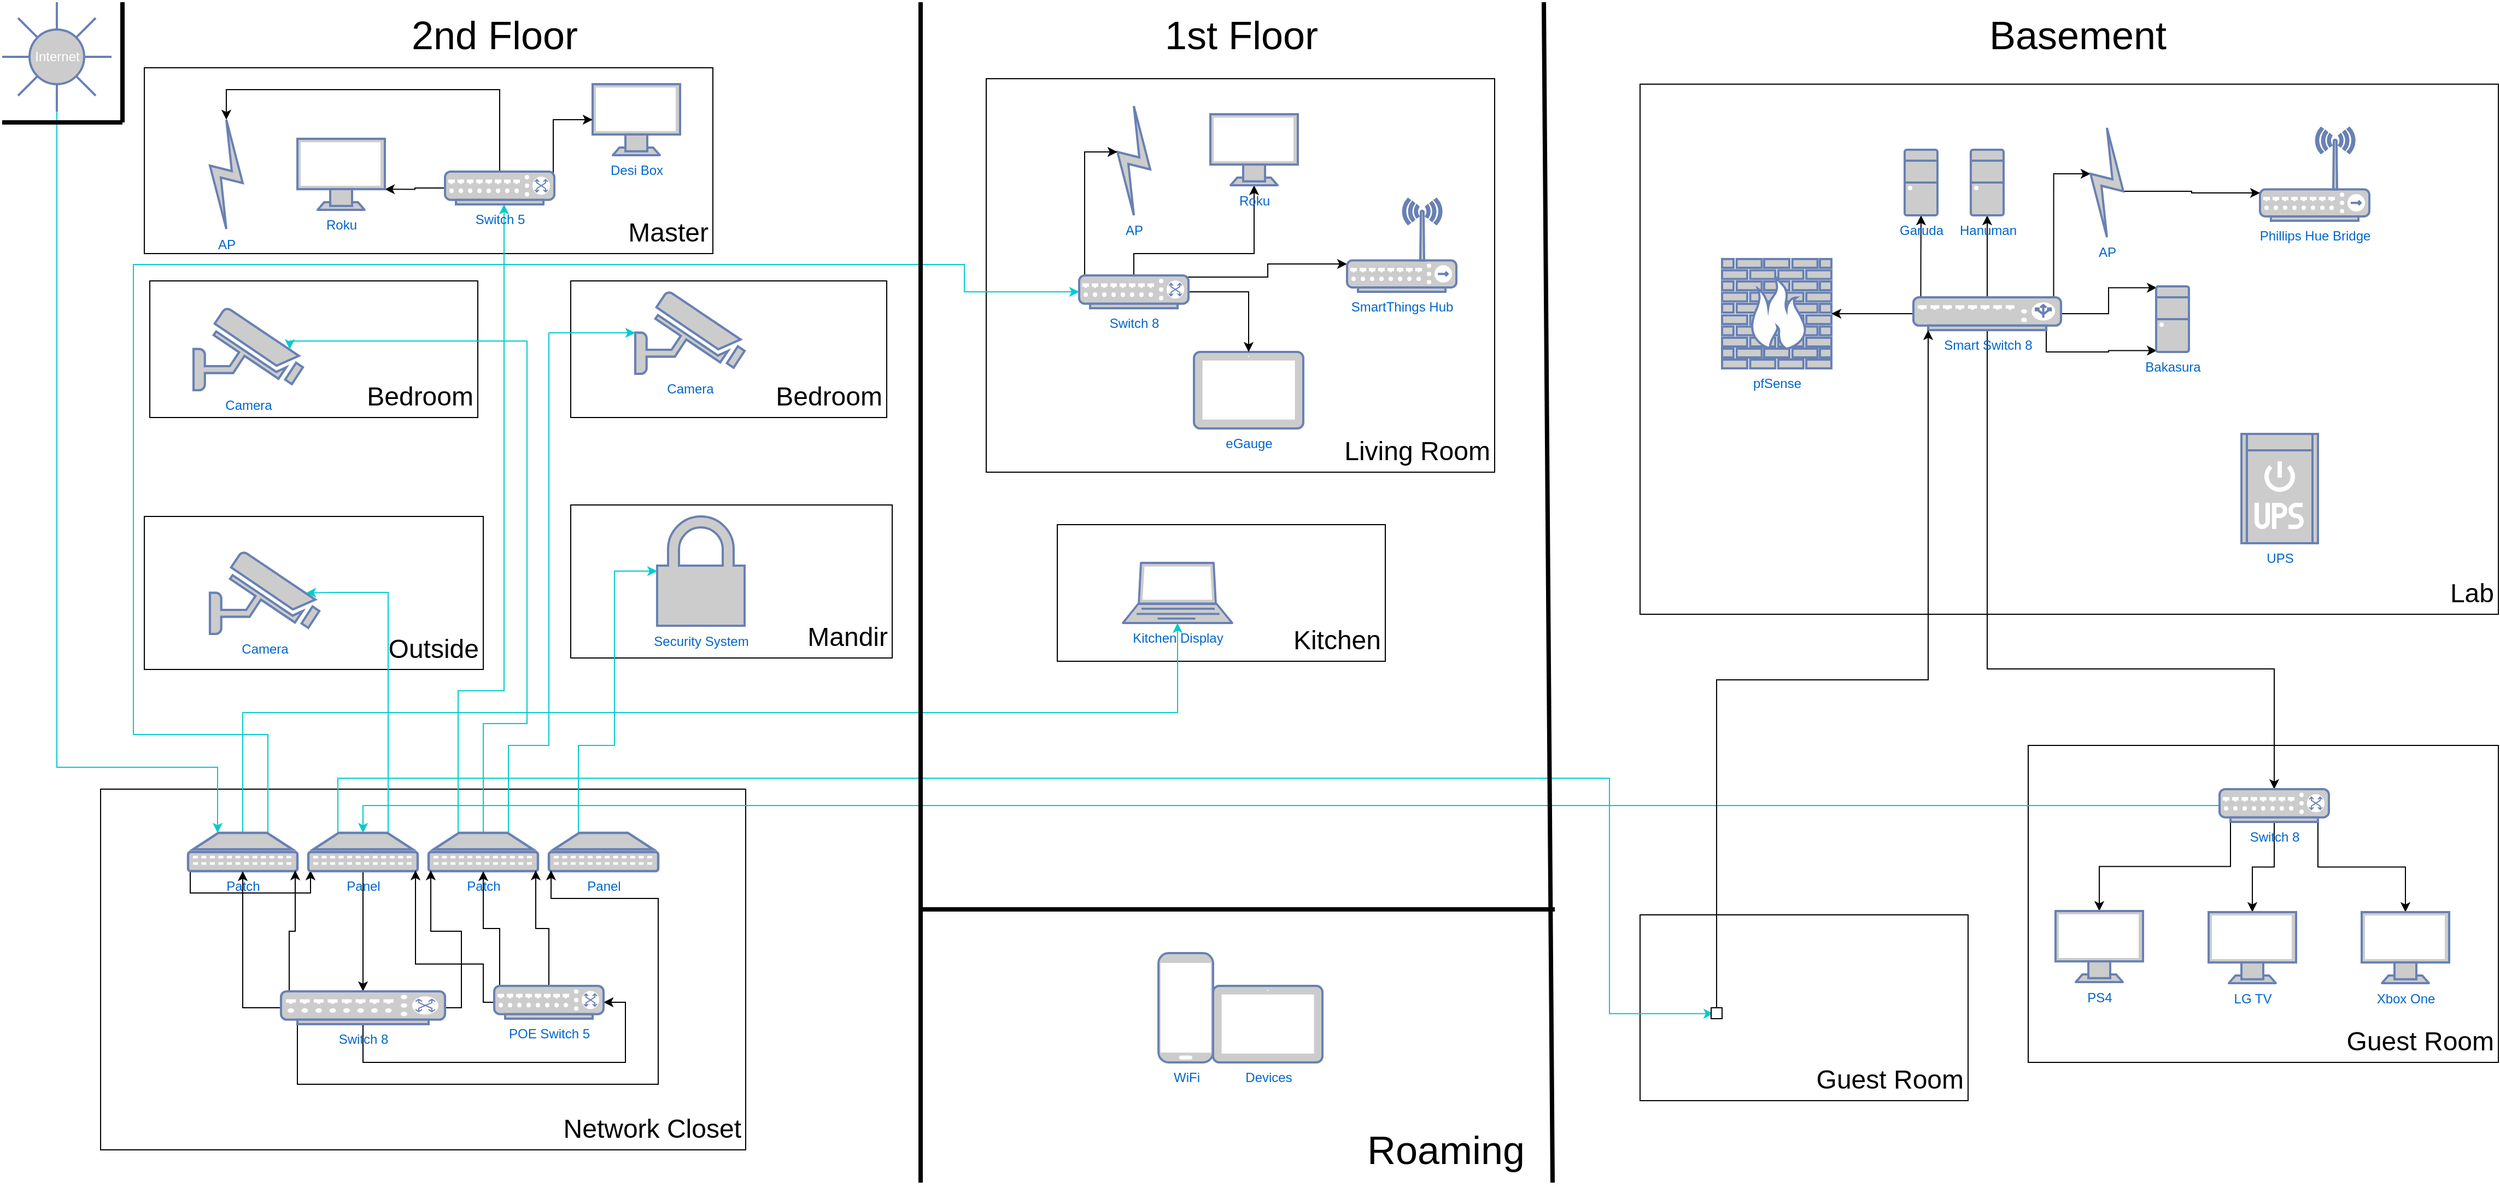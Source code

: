 <mxfile version="20.1.1" type="github">
  <diagram id="iYit6yQuZBh6cs0Pciwx" name="Page-1">
    <mxGraphModel dx="2844" dy="1508" grid="1" gridSize="10" guides="1" tooltips="1" connect="1" arrows="1" fold="1" page="1" pageScale="1" pageWidth="850" pageHeight="1100" background="#ffffff" math="0" shadow="0">
      <root>
        <mxCell id="0" />
        <mxCell id="1" parent="0" />
        <mxCell id="tFoZjdkVx6EBwdPbSg_g-109" value="Guest Room" style="rounded=0;whiteSpace=wrap;html=1;align=right;verticalAlign=bottom;fontSize=24;spacingRight=2;spacingBottom=2;" parent="1" vertex="1">
          <mxGeometry x="1863" y="690" width="430" height="290" as="geometry" />
        </mxCell>
        <mxCell id="tFoZjdkVx6EBwdPbSg_g-107" value="Guest Room" style="rounded=0;whiteSpace=wrap;html=1;align=right;verticalAlign=bottom;fontSize=24;spacingRight=2;spacingBottom=2;" parent="1" vertex="1">
          <mxGeometry x="1508" y="845" width="300" height="170" as="geometry" />
        </mxCell>
        <mxCell id="tFoZjdkVx6EBwdPbSg_g-105" value="Lab" style="rounded=0;whiteSpace=wrap;html=1;align=right;verticalAlign=bottom;labelPosition=center;verticalLabelPosition=middle;fontSize=24;spacingRight=2;spacingBottom=2;" parent="1" vertex="1">
          <mxGeometry x="1508" y="85" width="785" height="485" as="geometry" />
        </mxCell>
        <mxCell id="tFoZjdkVx6EBwdPbSg_g-93" value="Kitchen" style="rounded=0;whiteSpace=wrap;html=1;align=right;verticalAlign=bottom;fontSize=24;spacingRight=2;spacingBottom=2;" parent="1" vertex="1">
          <mxGeometry x="975" y="488" width="300" height="125" as="geometry" />
        </mxCell>
        <mxCell id="tFoZjdkVx6EBwdPbSg_g-92" value="Living Room" style="rounded=0;whiteSpace=wrap;html=1;align=right;verticalAlign=bottom;labelPosition=center;verticalLabelPosition=middle;fontSize=24;spacingRight=2;spacingBottom=2;" parent="1" vertex="1">
          <mxGeometry x="910" y="80" width="465" height="360" as="geometry" />
        </mxCell>
        <mxCell id="tFoZjdkVx6EBwdPbSg_g-90" value="Network Closet" style="rounded=0;whiteSpace=wrap;html=1;fontSize=24;align=right;verticalAlign=bottom;spacingRight=2;spacingBottom=2;" parent="1" vertex="1">
          <mxGeometry x="100" y="730" width="590" height="330" as="geometry" />
        </mxCell>
        <mxCell id="tFoZjdkVx6EBwdPbSg_g-89" value="Outside" style="rounded=0;whiteSpace=wrap;html=1;fontSize=24;align=right;verticalAlign=bottom;spacingRight=2;spacingBottom=2;" parent="1" vertex="1">
          <mxGeometry x="140" y="480.5" width="310" height="140" as="geometry" />
        </mxCell>
        <mxCell id="tFoZjdkVx6EBwdPbSg_g-80" value="Mandir" style="rounded=0;whiteSpace=wrap;html=1;fontSize=24;align=right;verticalAlign=bottom;spacingRight=2;spacingBottom=2;" parent="1" vertex="1">
          <mxGeometry x="530" y="470" width="294" height="140" as="geometry" />
        </mxCell>
        <mxCell id="tFoZjdkVx6EBwdPbSg_g-88" value="Bedroom" style="rounded=0;whiteSpace=wrap;html=1;align=right;verticalAlign=bottom;fontSize=24;spacingRight=2;spacingBottom=2;" parent="1" vertex="1">
          <mxGeometry x="530" y="265" width="289" height="125" as="geometry" />
        </mxCell>
        <mxCell id="tFoZjdkVx6EBwdPbSg_g-83" value="Bedroom" style="rounded=0;whiteSpace=wrap;html=1;align=right;verticalAlign=bottom;fontSize=24;spacingRight=2;spacingBottom=2;" parent="1" vertex="1">
          <mxGeometry x="145" y="265" width="300" height="125" as="geometry" />
        </mxCell>
        <mxCell id="tFoZjdkVx6EBwdPbSg_g-81" value="Master" style="rounded=0;whiteSpace=wrap;html=1;align=right;verticalAlign=bottom;labelPosition=center;verticalLabelPosition=middle;fontSize=24;spacingBottom=2;spacingRight=2;" parent="1" vertex="1">
          <mxGeometry x="140" y="70" width="520" height="170" as="geometry" />
        </mxCell>
        <mxCell id="kMpKY0jFBlT35RkL3wRk-18" style="edgeStyle=orthogonalEdgeStyle;rounded=0;orthogonalLoop=1;jettySize=auto;html=1;exitX=0.5;exitY=1;exitDx=0;exitDy=0;entryX=0.27;entryY=0;entryDx=0;entryDy=0;entryPerimeter=0;strokeColor=#00CCCC;" edge="1" parent="1" source="tFoZjdkVx6EBwdPbSg_g-2" target="tFoZjdkVx6EBwdPbSg_g-25">
          <mxGeometry relative="1" as="geometry">
            <Array as="points">
              <mxPoint x="60" y="710" />
              <mxPoint x="207" y="710" />
            </Array>
          </mxGeometry>
        </mxCell>
        <mxCell id="tFoZjdkVx6EBwdPbSg_g-2" value="Internet" style="html=1;fillColor=#CCCCCC;strokeColor=#6881B3;shape=ellipse;perimeter=ellipsePerimeter;gradientColor=none;gradientDirection=north;fontColor=#ffffff;strokeWidth=2;" parent="1" vertex="1">
          <mxGeometry x="35" y="35" width="50" height="50" as="geometry" />
        </mxCell>
        <mxCell id="tFoZjdkVx6EBwdPbSg_g-3" value="" style="strokeColor=#6881B3;edgeStyle=none;rounded=0;endArrow=none;dashed=0;html=1;strokeWidth=2;" parent="1" target="tFoZjdkVx6EBwdPbSg_g-2" edge="1">
          <mxGeometry relative="1" as="geometry">
            <mxPoint x="60" y="10" as="sourcePoint" />
          </mxGeometry>
        </mxCell>
        <mxCell id="tFoZjdkVx6EBwdPbSg_g-4" value="" style="strokeColor=#6881B3;edgeStyle=none;rounded=0;endArrow=none;dashed=0;html=1;strokeWidth=2;" parent="1" target="tFoZjdkVx6EBwdPbSg_g-2" edge="1">
          <mxGeometry relative="1" as="geometry">
            <mxPoint x="95.5" y="24.5" as="sourcePoint" />
          </mxGeometry>
        </mxCell>
        <mxCell id="tFoZjdkVx6EBwdPbSg_g-5" value="" style="strokeColor=#6881B3;edgeStyle=none;rounded=0;endArrow=none;dashed=0;html=1;strokeWidth=2;" parent="1" target="tFoZjdkVx6EBwdPbSg_g-2" edge="1">
          <mxGeometry relative="1" as="geometry">
            <mxPoint x="110" y="60" as="sourcePoint" />
          </mxGeometry>
        </mxCell>
        <mxCell id="tFoZjdkVx6EBwdPbSg_g-6" value="" style="strokeColor=#6881B3;edgeStyle=none;rounded=0;endArrow=none;dashed=0;html=1;strokeWidth=2;" parent="1" target="tFoZjdkVx6EBwdPbSg_g-2" edge="1">
          <mxGeometry relative="1" as="geometry">
            <mxPoint x="95.5" y="95.5" as="sourcePoint" />
          </mxGeometry>
        </mxCell>
        <mxCell id="tFoZjdkVx6EBwdPbSg_g-7" value="" style="strokeColor=#6881B3;edgeStyle=none;rounded=0;endArrow=none;dashed=0;html=1;strokeWidth=2;" parent="1" target="tFoZjdkVx6EBwdPbSg_g-2" edge="1">
          <mxGeometry relative="1" as="geometry">
            <mxPoint x="60" y="110" as="sourcePoint" />
          </mxGeometry>
        </mxCell>
        <mxCell id="tFoZjdkVx6EBwdPbSg_g-8" value="" style="strokeColor=#6881B3;edgeStyle=none;rounded=0;endArrow=none;dashed=0;html=1;strokeWidth=2;" parent="1" target="tFoZjdkVx6EBwdPbSg_g-2" edge="1">
          <mxGeometry relative="1" as="geometry">
            <mxPoint x="24.5" y="95.5" as="sourcePoint" />
          </mxGeometry>
        </mxCell>
        <mxCell id="tFoZjdkVx6EBwdPbSg_g-9" value="" style="strokeColor=#6881B3;edgeStyle=none;rounded=0;endArrow=none;dashed=0;html=1;strokeWidth=2;" parent="1" target="tFoZjdkVx6EBwdPbSg_g-2" edge="1">
          <mxGeometry relative="1" as="geometry">
            <mxPoint x="10" y="60" as="sourcePoint" />
          </mxGeometry>
        </mxCell>
        <mxCell id="tFoZjdkVx6EBwdPbSg_g-10" value="" style="strokeColor=#6881B3;edgeStyle=none;rounded=0;endArrow=none;dashed=0;html=1;strokeWidth=2;" parent="1" target="tFoZjdkVx6EBwdPbSg_g-2" edge="1">
          <mxGeometry relative="1" as="geometry">
            <mxPoint x="24.5" y="24.5" as="sourcePoint" />
          </mxGeometry>
        </mxCell>
        <mxCell id="tFoZjdkVx6EBwdPbSg_g-12" value="AP" style="fontColor=#0066CC;verticalAlign=top;verticalLabelPosition=bottom;labelPosition=center;align=center;html=1;outlineConnect=0;fillColor=#CCCCCC;strokeColor=#6881B3;gradientColor=none;gradientDirection=north;strokeWidth=2;shape=mxgraph.networks.comm_link;" parent="1" vertex="1">
          <mxGeometry x="200" y="117.5" width="30" height="100" as="geometry" />
        </mxCell>
        <mxCell id="tFoZjdkVx6EBwdPbSg_g-16" value="Desi Box" style="fontColor=#0066CC;verticalAlign=top;verticalLabelPosition=bottom;labelPosition=center;align=center;html=1;outlineConnect=0;fillColor=#CCCCCC;strokeColor=#6881B3;gradientColor=none;gradientDirection=north;strokeWidth=2;shape=mxgraph.networks.monitor;" parent="1" vertex="1">
          <mxGeometry x="550" y="85" width="80" height="65" as="geometry" />
        </mxCell>
        <mxCell id="tFoZjdkVx6EBwdPbSg_g-17" value="eGauge&lt;br&gt;" style="fontColor=#0066CC;verticalAlign=top;verticalLabelPosition=bottom;labelPosition=center;align=center;html=1;outlineConnect=0;fillColor=#CCCCCC;strokeColor=#6881B3;gradientColor=none;gradientDirection=north;strokeWidth=2;shape=mxgraph.networks.tablet;" parent="1" vertex="1">
          <mxGeometry x="1100" y="330" width="100" height="70" as="geometry" />
        </mxCell>
        <mxCell id="tFoZjdkVx6EBwdPbSg_g-18" value="Camera" style="fontColor=#0066CC;verticalAlign=top;verticalLabelPosition=bottom;labelPosition=center;align=center;html=1;outlineConnect=0;fillColor=#CCCCCC;strokeColor=#6881B3;gradientColor=none;gradientDirection=north;strokeWidth=2;shape=mxgraph.networks.security_camera;" parent="1" vertex="1">
          <mxGeometry x="589" y="275" width="100" height="75" as="geometry" />
        </mxCell>
        <mxCell id="tFoZjdkVx6EBwdPbSg_g-19" value="Camera" style="fontColor=#0066CC;verticalAlign=top;verticalLabelPosition=bottom;labelPosition=center;align=center;html=1;outlineConnect=0;fillColor=#CCCCCC;strokeColor=#6881B3;gradientColor=none;gradientDirection=north;strokeWidth=2;shape=mxgraph.networks.security_camera;" parent="1" vertex="1">
          <mxGeometry x="185" y="290" width="100" height="75" as="geometry" />
        </mxCell>
        <mxCell id="tFoZjdkVx6EBwdPbSg_g-20" value="Security System" style="fontColor=#0066CC;verticalAlign=top;verticalLabelPosition=bottom;labelPosition=center;align=center;html=1;outlineConnect=0;fillColor=#CCCCCC;strokeColor=#6881B3;gradientColor=none;gradientDirection=north;strokeWidth=2;shape=mxgraph.networks.secured;" parent="1" vertex="1">
          <mxGeometry x="609" y="480.5" width="80" height="100" as="geometry" />
        </mxCell>
        <mxCell id="tFoZjdkVx6EBwdPbSg_g-21" value="Camera" style="fontColor=#0066CC;verticalAlign=top;verticalLabelPosition=bottom;labelPosition=center;align=center;html=1;outlineConnect=0;fillColor=#CCCCCC;strokeColor=#6881B3;gradientColor=none;gradientDirection=north;strokeWidth=2;shape=mxgraph.networks.security_camera;" parent="1" vertex="1">
          <mxGeometry x="200" y="513" width="100" height="75" as="geometry" />
        </mxCell>
        <mxCell id="kMpKY0jFBlT35RkL3wRk-9" style="edgeStyle=orthogonalEdgeStyle;rounded=0;orthogonalLoop=1;jettySize=auto;html=1;exitX=0.02;exitY=0.98;exitDx=0;exitDy=0;exitPerimeter=0;entryX=0.02;entryY=0.98;entryDx=0;entryDy=0;entryPerimeter=0;" edge="1" parent="1" source="tFoZjdkVx6EBwdPbSg_g-25" target="tFoZjdkVx6EBwdPbSg_g-29">
          <mxGeometry relative="1" as="geometry">
            <Array as="points">
              <mxPoint x="182" y="825" />
              <mxPoint x="292" y="825" />
            </Array>
          </mxGeometry>
        </mxCell>
        <mxCell id="kMpKY0jFBlT35RkL3wRk-19" style="edgeStyle=orthogonalEdgeStyle;rounded=0;orthogonalLoop=1;jettySize=auto;html=1;exitX=0.5;exitY=0;exitDx=0;exitDy=0;exitPerimeter=0;entryX=0.5;entryY=1;entryDx=0;entryDy=0;entryPerimeter=0;strokeColor=#00CCCC;" edge="1" parent="1" source="tFoZjdkVx6EBwdPbSg_g-25" target="tFoZjdkVx6EBwdPbSg_g-44">
          <mxGeometry relative="1" as="geometry">
            <Array as="points">
              <mxPoint x="230" y="660" />
              <mxPoint x="1085" y="660" />
            </Array>
          </mxGeometry>
        </mxCell>
        <mxCell id="kMpKY0jFBlT35RkL3wRk-40" style="edgeStyle=orthogonalEdgeStyle;rounded=0;orthogonalLoop=1;jettySize=auto;html=1;exitX=0.73;exitY=0;exitDx=0;exitDy=0;exitPerimeter=0;entryX=0;entryY=0.5;entryDx=0;entryDy=0;entryPerimeter=0;strokeColor=#00CCCC;" edge="1" parent="1" source="tFoZjdkVx6EBwdPbSg_g-25" target="tFoZjdkVx6EBwdPbSg_g-52">
          <mxGeometry relative="1" as="geometry">
            <Array as="points">
              <mxPoint x="253" y="680" />
              <mxPoint x="130" y="680" />
              <mxPoint x="130" y="250" />
              <mxPoint x="890" y="250" />
              <mxPoint x="890" y="275" />
            </Array>
          </mxGeometry>
        </mxCell>
        <mxCell id="tFoZjdkVx6EBwdPbSg_g-25" value="Patch" style="fontColor=#0066CC;verticalAlign=top;verticalLabelPosition=bottom;labelPosition=center;align=center;html=1;outlineConnect=0;fillColor=#CCCCCC;strokeColor=#6881B3;gradientColor=none;gradientDirection=north;strokeWidth=2;shape=mxgraph.networks.patch_panel;" parent="1" vertex="1">
          <mxGeometry x="180" y="770" width="100" height="35" as="geometry" />
        </mxCell>
        <mxCell id="kMpKY0jFBlT35RkL3wRk-11" style="edgeStyle=orthogonalEdgeStyle;rounded=0;orthogonalLoop=1;jettySize=auto;html=1;exitX=0.5;exitY=1;exitDx=0;exitDy=0;exitPerimeter=0;" edge="1" parent="1" source="tFoZjdkVx6EBwdPbSg_g-29" target="tFoZjdkVx6EBwdPbSg_g-43">
          <mxGeometry relative="1" as="geometry" />
        </mxCell>
        <mxCell id="kMpKY0jFBlT35RkL3wRk-44" style="edgeStyle=orthogonalEdgeStyle;rounded=0;orthogonalLoop=1;jettySize=auto;html=1;exitX=0.27;exitY=0;exitDx=0;exitDy=0;exitPerimeter=0;entryX=0.208;entryY=0.538;entryDx=0;entryDy=0;entryPerimeter=0;strokeColor=#00CCCC;" edge="1" parent="1" source="tFoZjdkVx6EBwdPbSg_g-29" target="tFoZjdkVx6EBwdPbSg_g-79">
          <mxGeometry relative="1" as="geometry">
            <Array as="points">
              <mxPoint x="317" y="720" />
              <mxPoint x="1480" y="720" />
              <mxPoint x="1480" y="935" />
            </Array>
          </mxGeometry>
        </mxCell>
        <mxCell id="kMpKY0jFBlT35RkL3wRk-46" style="edgeStyle=orthogonalEdgeStyle;rounded=0;orthogonalLoop=1;jettySize=auto;html=1;exitX=0.73;exitY=0;exitDx=0;exitDy=0;exitPerimeter=0;entryX=0.88;entryY=0.5;entryDx=0;entryDy=0;entryPerimeter=0;strokeColor=#00CCCC;" edge="1" parent="1" source="tFoZjdkVx6EBwdPbSg_g-29" target="tFoZjdkVx6EBwdPbSg_g-21">
          <mxGeometry relative="1" as="geometry">
            <Array as="points">
              <mxPoint x="363" y="550" />
              <mxPoint x="312" y="550" />
            </Array>
          </mxGeometry>
        </mxCell>
        <mxCell id="tFoZjdkVx6EBwdPbSg_g-29" value="Panel" style="fontColor=#0066CC;verticalAlign=top;verticalLabelPosition=bottom;labelPosition=center;align=center;html=1;outlineConnect=0;fillColor=#CCCCCC;strokeColor=#6881B3;gradientColor=none;gradientDirection=north;strokeWidth=2;shape=mxgraph.networks.patch_panel;" parent="1" vertex="1">
          <mxGeometry x="290" y="770" width="100" height="35" as="geometry" />
        </mxCell>
        <mxCell id="kMpKY0jFBlT35RkL3wRk-49" style="edgeStyle=orthogonalEdgeStyle;rounded=0;orthogonalLoop=1;jettySize=auto;html=1;exitX=0.27;exitY=0;exitDx=0;exitDy=0;exitPerimeter=0;strokeColor=#00CCCC;" edge="1" parent="1" source="tFoZjdkVx6EBwdPbSg_g-33" target="kMpKY0jFBlT35RkL3wRk-41">
          <mxGeometry relative="1" as="geometry">
            <Array as="points">
              <mxPoint x="427" y="640" />
              <mxPoint x="469" y="640" />
            </Array>
          </mxGeometry>
        </mxCell>
        <mxCell id="kMpKY0jFBlT35RkL3wRk-50" style="edgeStyle=orthogonalEdgeStyle;rounded=0;orthogonalLoop=1;jettySize=auto;html=1;exitX=0.5;exitY=0;exitDx=0;exitDy=0;exitPerimeter=0;entryX=0.88;entryY=0.5;entryDx=0;entryDy=0;entryPerimeter=0;strokeColor=#00CCCC;" edge="1" parent="1" source="tFoZjdkVx6EBwdPbSg_g-33" target="tFoZjdkVx6EBwdPbSg_g-19">
          <mxGeometry relative="1" as="geometry">
            <Array as="points">
              <mxPoint x="450" y="670" />
              <mxPoint x="490" y="670" />
              <mxPoint x="490" y="320" />
              <mxPoint x="273" y="320" />
            </Array>
          </mxGeometry>
        </mxCell>
        <mxCell id="kMpKY0jFBlT35RkL3wRk-51" style="edgeStyle=orthogonalEdgeStyle;rounded=0;orthogonalLoop=1;jettySize=auto;html=1;exitX=0.73;exitY=0;exitDx=0;exitDy=0;exitPerimeter=0;entryX=0;entryY=0.5;entryDx=0;entryDy=0;entryPerimeter=0;strokeColor=#00CCCC;" edge="1" parent="1" source="tFoZjdkVx6EBwdPbSg_g-33" target="tFoZjdkVx6EBwdPbSg_g-18">
          <mxGeometry relative="1" as="geometry">
            <Array as="points">
              <mxPoint x="473" y="690" />
              <mxPoint x="510" y="690" />
              <mxPoint x="510" y="312" />
            </Array>
          </mxGeometry>
        </mxCell>
        <mxCell id="tFoZjdkVx6EBwdPbSg_g-33" value="Patch" style="fontColor=#0066CC;verticalAlign=top;verticalLabelPosition=bottom;labelPosition=center;align=center;html=1;outlineConnect=0;fillColor=#CCCCCC;strokeColor=#6881B3;gradientColor=none;gradientDirection=north;strokeWidth=2;shape=mxgraph.networks.patch_panel;" parent="1" vertex="1">
          <mxGeometry x="400" y="770" width="100" height="35" as="geometry" />
        </mxCell>
        <mxCell id="kMpKY0jFBlT35RkL3wRk-52" style="edgeStyle=orthogonalEdgeStyle;rounded=0;orthogonalLoop=1;jettySize=auto;html=1;exitX=0.27;exitY=0;exitDx=0;exitDy=0;exitPerimeter=0;entryX=0;entryY=0.5;entryDx=0;entryDy=0;entryPerimeter=0;strokeColor=#00CCCC;" edge="1" parent="1" source="tFoZjdkVx6EBwdPbSg_g-35" target="tFoZjdkVx6EBwdPbSg_g-20">
          <mxGeometry relative="1" as="geometry">
            <Array as="points">
              <mxPoint x="537" y="690" />
              <mxPoint x="570" y="690" />
              <mxPoint x="570" y="530" />
            </Array>
          </mxGeometry>
        </mxCell>
        <mxCell id="tFoZjdkVx6EBwdPbSg_g-35" value="Panel" style="fontColor=#0066CC;verticalAlign=top;verticalLabelPosition=bottom;labelPosition=center;align=center;html=1;outlineConnect=0;fillColor=#CCCCCC;strokeColor=#6881B3;gradientColor=none;gradientDirection=north;strokeWidth=2;shape=mxgraph.networks.patch_panel;" parent="1" vertex="1">
          <mxGeometry x="510" y="770" width="100" height="35" as="geometry" />
        </mxCell>
        <mxCell id="kMpKY0jFBlT35RkL3wRk-6" style="edgeStyle=orthogonalEdgeStyle;rounded=0;orthogonalLoop=1;jettySize=auto;html=1;exitX=0;exitY=0.5;exitDx=0;exitDy=0;exitPerimeter=0;entryX=0.5;entryY=1;entryDx=0;entryDy=0;entryPerimeter=0;" edge="1" parent="1" source="tFoZjdkVx6EBwdPbSg_g-43" target="tFoZjdkVx6EBwdPbSg_g-25">
          <mxGeometry relative="1" as="geometry" />
        </mxCell>
        <mxCell id="kMpKY0jFBlT35RkL3wRk-7" style="edgeStyle=orthogonalEdgeStyle;rounded=0;orthogonalLoop=1;jettySize=auto;html=1;exitX=0.05;exitY=0.05;exitDx=0;exitDy=0;exitPerimeter=0;entryX=0.98;entryY=0.98;entryDx=0;entryDy=0;entryPerimeter=0;" edge="1" parent="1" source="tFoZjdkVx6EBwdPbSg_g-43" target="tFoZjdkVx6EBwdPbSg_g-25">
          <mxGeometry relative="1" as="geometry" />
        </mxCell>
        <mxCell id="kMpKY0jFBlT35RkL3wRk-13" style="edgeStyle=orthogonalEdgeStyle;rounded=0;orthogonalLoop=1;jettySize=auto;html=1;exitX=1;exitY=0.5;exitDx=0;exitDy=0;exitPerimeter=0;entryX=0.02;entryY=0.98;entryDx=0;entryDy=0;entryPerimeter=0;" edge="1" parent="1" source="tFoZjdkVx6EBwdPbSg_g-43" target="tFoZjdkVx6EBwdPbSg_g-33">
          <mxGeometry relative="1" as="geometry">
            <Array as="points">
              <mxPoint x="430" y="930" />
              <mxPoint x="430" y="860" />
              <mxPoint x="402" y="860" />
            </Array>
          </mxGeometry>
        </mxCell>
        <mxCell id="kMpKY0jFBlT35RkL3wRk-16" style="edgeStyle=orthogonalEdgeStyle;rounded=0;orthogonalLoop=1;jettySize=auto;html=1;exitX=0.1;exitY=1;exitDx=0;exitDy=0;exitPerimeter=0;entryX=0.02;entryY=0.98;entryDx=0;entryDy=0;entryPerimeter=0;" edge="1" parent="1" source="tFoZjdkVx6EBwdPbSg_g-43" target="tFoZjdkVx6EBwdPbSg_g-35">
          <mxGeometry relative="1" as="geometry">
            <Array as="points">
              <mxPoint x="280" y="1000" />
              <mxPoint x="610" y="1000" />
              <mxPoint x="610" y="830" />
              <mxPoint x="512" y="830" />
            </Array>
          </mxGeometry>
        </mxCell>
        <mxCell id="kMpKY0jFBlT35RkL3wRk-17" style="edgeStyle=orthogonalEdgeStyle;rounded=0;orthogonalLoop=1;jettySize=auto;html=1;exitX=0.5;exitY=1;exitDx=0;exitDy=0;exitPerimeter=0;entryX=1;entryY=0.5;entryDx=0;entryDy=0;entryPerimeter=0;" edge="1" parent="1" source="tFoZjdkVx6EBwdPbSg_g-43" target="kMpKY0jFBlT35RkL3wRk-4">
          <mxGeometry relative="1" as="geometry">
            <Array as="points">
              <mxPoint x="340" y="980" />
              <mxPoint x="580" y="980" />
              <mxPoint x="580" y="925" />
            </Array>
          </mxGeometry>
        </mxCell>
        <mxCell id="tFoZjdkVx6EBwdPbSg_g-43" value="Switch 8" style="fontColor=#0066CC;verticalAlign=top;verticalLabelPosition=bottom;labelPosition=center;align=center;html=1;outlineConnect=0;fillColor=#CCCCCC;strokeColor=#6881B3;gradientColor=none;gradientDirection=north;strokeWidth=2;shape=mxgraph.networks.switch;" parent="1" vertex="1">
          <mxGeometry x="265" y="915" width="150" height="30" as="geometry" />
        </mxCell>
        <mxCell id="tFoZjdkVx6EBwdPbSg_g-44" value="Kitchen Display" style="fontColor=#0066CC;verticalAlign=top;verticalLabelPosition=bottom;labelPosition=center;align=center;html=1;outlineConnect=0;fillColor=#CCCCCC;strokeColor=#6881B3;gradientColor=none;gradientDirection=north;strokeWidth=2;shape=mxgraph.networks.laptop;" parent="1" vertex="1">
          <mxGeometry x="1035" y="523" width="100" height="55" as="geometry" />
        </mxCell>
        <mxCell id="tFoZjdkVx6EBwdPbSg_g-45" value="WiFi" style="fontColor=#0066CC;verticalAlign=top;verticalLabelPosition=bottom;labelPosition=center;align=center;html=1;outlineConnect=0;fillColor=#CCCCCC;strokeColor=#6881B3;gradientColor=none;gradientDirection=north;strokeWidth=2;shape=mxgraph.networks.mobile;" parent="1" vertex="1">
          <mxGeometry x="1067.5" y="880" width="50" height="100" as="geometry" />
        </mxCell>
        <mxCell id="tFoZjdkVx6EBwdPbSg_g-46" value="Devices" style="fontColor=#0066CC;verticalAlign=top;verticalLabelPosition=bottom;labelPosition=center;align=center;html=1;outlineConnect=0;fillColor=#CCCCCC;strokeColor=#6881B3;gradientColor=none;gradientDirection=north;strokeWidth=2;shape=mxgraph.networks.tablet;" parent="1" vertex="1">
          <mxGeometry x="1117.5" y="910" width="100" height="70" as="geometry" />
        </mxCell>
        <mxCell id="tFoZjdkVx6EBwdPbSg_g-48" value="AP" style="fontColor=#0066CC;verticalAlign=top;verticalLabelPosition=bottom;labelPosition=center;align=center;html=1;outlineConnect=0;fillColor=#CCCCCC;strokeColor=#6881B3;gradientColor=none;gradientDirection=north;strokeWidth=2;shape=mxgraph.networks.comm_link;" parent="1" vertex="1">
          <mxGeometry x="1030" y="105" width="30" height="100" as="geometry" />
        </mxCell>
        <mxCell id="kMpKY0jFBlT35RkL3wRk-22" style="edgeStyle=orthogonalEdgeStyle;rounded=0;orthogonalLoop=1;jettySize=auto;html=1;exitX=0.05;exitY=0.05;exitDx=0;exitDy=0;exitPerimeter=0;entryX=0;entryY=0.42;entryDx=0;entryDy=0;entryPerimeter=0;strokeColor=#000000;" edge="1" parent="1" source="tFoZjdkVx6EBwdPbSg_g-52" target="tFoZjdkVx6EBwdPbSg_g-48">
          <mxGeometry relative="1" as="geometry">
            <Array as="points">
              <mxPoint x="1000" y="147" />
            </Array>
          </mxGeometry>
        </mxCell>
        <mxCell id="kMpKY0jFBlT35RkL3wRk-23" style="edgeStyle=orthogonalEdgeStyle;rounded=0;orthogonalLoop=1;jettySize=auto;html=1;exitX=0.5;exitY=0;exitDx=0;exitDy=0;exitPerimeter=0;entryX=0.5;entryY=1;entryDx=0;entryDy=0;entryPerimeter=0;strokeColor=#000000;" edge="1" parent="1" source="tFoZjdkVx6EBwdPbSg_g-52" target="tFoZjdkVx6EBwdPbSg_g-54">
          <mxGeometry relative="1" as="geometry">
            <Array as="points">
              <mxPoint x="1045" y="240" />
              <mxPoint x="1155" y="240" />
            </Array>
          </mxGeometry>
        </mxCell>
        <mxCell id="kMpKY0jFBlT35RkL3wRk-25" style="edgeStyle=orthogonalEdgeStyle;rounded=0;orthogonalLoop=1;jettySize=auto;html=1;exitX=0.95;exitY=0.05;exitDx=0;exitDy=0;exitPerimeter=0;entryX=0;entryY=0.7;entryDx=0;entryDy=0;entryPerimeter=0;strokeColor=#000000;" edge="1" parent="1" source="tFoZjdkVx6EBwdPbSg_g-52" target="tFoZjdkVx6EBwdPbSg_g-55">
          <mxGeometry relative="1" as="geometry" />
        </mxCell>
        <mxCell id="kMpKY0jFBlT35RkL3wRk-26" style="edgeStyle=orthogonalEdgeStyle;rounded=0;orthogonalLoop=1;jettySize=auto;html=1;exitX=1;exitY=0.5;exitDx=0;exitDy=0;exitPerimeter=0;entryX=0.5;entryY=0;entryDx=0;entryDy=0;entryPerimeter=0;strokeColor=#000000;" edge="1" parent="1" source="tFoZjdkVx6EBwdPbSg_g-52" target="tFoZjdkVx6EBwdPbSg_g-17">
          <mxGeometry relative="1" as="geometry" />
        </mxCell>
        <mxCell id="tFoZjdkVx6EBwdPbSg_g-52" value="Switch 8&lt;br&gt;" style="fontColor=#0066CC;verticalAlign=top;verticalLabelPosition=bottom;labelPosition=center;align=center;html=1;outlineConnect=0;fillColor=#CCCCCC;strokeColor=#6881B3;gradientColor=none;gradientDirection=north;strokeWidth=2;shape=mxgraph.networks.switch;" parent="1" vertex="1">
          <mxGeometry x="995" y="260" width="100" height="30" as="geometry" />
        </mxCell>
        <mxCell id="tFoZjdkVx6EBwdPbSg_g-54" value="Roku" style="fontColor=#0066CC;verticalAlign=top;verticalLabelPosition=bottom;labelPosition=center;align=center;html=1;outlineConnect=0;fillColor=#CCCCCC;strokeColor=#6881B3;gradientColor=none;gradientDirection=north;strokeWidth=2;shape=mxgraph.networks.monitor;" parent="1" vertex="1">
          <mxGeometry x="1115" y="112.5" width="80" height="65" as="geometry" />
        </mxCell>
        <mxCell id="tFoZjdkVx6EBwdPbSg_g-55" value="SmartThings Hub" style="fontColor=#0066CC;verticalAlign=top;verticalLabelPosition=bottom;labelPosition=center;align=center;html=1;outlineConnect=0;fillColor=#CCCCCC;strokeColor=#6881B3;gradientColor=none;gradientDirection=north;strokeWidth=2;shape=mxgraph.networks.wireless_hub;" parent="1" vertex="1">
          <mxGeometry x="1240" y="190" width="100" height="85" as="geometry" />
        </mxCell>
        <mxCell id="tFoZjdkVx6EBwdPbSg_g-57" value="UPS" style="fontColor=#0066CC;verticalAlign=top;verticalLabelPosition=bottom;labelPosition=center;align=center;html=1;outlineConnect=0;fillColor=#CCCCCC;strokeColor=#6881B3;gradientColor=none;gradientDirection=north;strokeWidth=2;shape=mxgraph.networks.ups_small;" parent="1" vertex="1">
          <mxGeometry x="2058" y="405" width="70" height="100" as="geometry" />
        </mxCell>
        <mxCell id="tFoZjdkVx6EBwdPbSg_g-59" value="pfSense" style="fontColor=#0066CC;verticalAlign=top;verticalLabelPosition=bottom;labelPosition=center;align=center;html=1;outlineConnect=0;fillColor=#CCCCCC;strokeColor=#6881B3;gradientColor=none;gradientDirection=north;strokeWidth=2;shape=mxgraph.networks.firewall;" parent="1" vertex="1">
          <mxGeometry x="1583" y="245" width="100" height="100" as="geometry" />
        </mxCell>
        <mxCell id="kMpKY0jFBlT35RkL3wRk-29" style="edgeStyle=orthogonalEdgeStyle;rounded=0;orthogonalLoop=1;jettySize=auto;html=1;exitX=0;exitY=0.5;exitDx=0;exitDy=0;exitPerimeter=0;entryX=1;entryY=0.5;entryDx=0;entryDy=0;entryPerimeter=0;strokeColor=#000000;" edge="1" parent="1" source="tFoZjdkVx6EBwdPbSg_g-65" target="tFoZjdkVx6EBwdPbSg_g-59">
          <mxGeometry relative="1" as="geometry" />
        </mxCell>
        <mxCell id="kMpKY0jFBlT35RkL3wRk-30" style="edgeStyle=orthogonalEdgeStyle;rounded=0;orthogonalLoop=1;jettySize=auto;html=1;exitX=0.05;exitY=0.05;exitDx=0;exitDy=0;exitPerimeter=0;entryX=0.5;entryY=1;entryDx=0;entryDy=0;entryPerimeter=0;strokeColor=#000000;" edge="1" parent="1" source="tFoZjdkVx6EBwdPbSg_g-65" target="tFoZjdkVx6EBwdPbSg_g-66">
          <mxGeometry relative="1" as="geometry" />
        </mxCell>
        <mxCell id="kMpKY0jFBlT35RkL3wRk-31" style="edgeStyle=orthogonalEdgeStyle;rounded=0;orthogonalLoop=1;jettySize=auto;html=1;exitX=0.5;exitY=0;exitDx=0;exitDy=0;exitPerimeter=0;entryX=0.5;entryY=1;entryDx=0;entryDy=0;entryPerimeter=0;strokeColor=#000000;" edge="1" parent="1" source="tFoZjdkVx6EBwdPbSg_g-65" target="tFoZjdkVx6EBwdPbSg_g-68">
          <mxGeometry relative="1" as="geometry" />
        </mxCell>
        <mxCell id="kMpKY0jFBlT35RkL3wRk-33" style="edgeStyle=orthogonalEdgeStyle;rounded=0;orthogonalLoop=1;jettySize=auto;html=1;exitX=0.95;exitY=0.05;exitDx=0;exitDy=0;exitPerimeter=0;entryX=0;entryY=0.42;entryDx=0;entryDy=0;entryPerimeter=0;strokeColor=#000000;" edge="1" parent="1" source="tFoZjdkVx6EBwdPbSg_g-65" target="tFoZjdkVx6EBwdPbSg_g-101">
          <mxGeometry relative="1" as="geometry">
            <Array as="points">
              <mxPoint x="1886" y="167" />
            </Array>
          </mxGeometry>
        </mxCell>
        <mxCell id="kMpKY0jFBlT35RkL3wRk-34" style="edgeStyle=orthogonalEdgeStyle;rounded=0;orthogonalLoop=1;jettySize=auto;html=1;exitX=1;exitY=0.5;exitDx=0;exitDy=0;exitPerimeter=0;entryX=0.02;entryY=0.02;entryDx=0;entryDy=0;entryPerimeter=0;strokeColor=#000000;" edge="1" parent="1" source="tFoZjdkVx6EBwdPbSg_g-65" target="tFoZjdkVx6EBwdPbSg_g-67">
          <mxGeometry relative="1" as="geometry" />
        </mxCell>
        <mxCell id="kMpKY0jFBlT35RkL3wRk-35" style="edgeStyle=orthogonalEdgeStyle;rounded=0;orthogonalLoop=1;jettySize=auto;html=1;exitX=0.9;exitY=1;exitDx=0;exitDy=0;exitPerimeter=0;entryX=0.02;entryY=0.98;entryDx=0;entryDy=0;entryPerimeter=0;strokeColor=#000000;" edge="1" parent="1" source="tFoZjdkVx6EBwdPbSg_g-65" target="tFoZjdkVx6EBwdPbSg_g-67">
          <mxGeometry relative="1" as="geometry" />
        </mxCell>
        <mxCell id="kMpKY0jFBlT35RkL3wRk-37" style="edgeStyle=orthogonalEdgeStyle;rounded=0;orthogonalLoop=1;jettySize=auto;html=1;exitX=0.5;exitY=1;exitDx=0;exitDy=0;exitPerimeter=0;entryX=0.5;entryY=0;entryDx=0;entryDy=0;entryPerimeter=0;strokeColor=#000000;" edge="1" parent="1" source="tFoZjdkVx6EBwdPbSg_g-65" target="tFoZjdkVx6EBwdPbSg_g-74">
          <mxGeometry relative="1" as="geometry">
            <Array as="points">
              <mxPoint x="1826" y="620" />
              <mxPoint x="2088" y="620" />
            </Array>
          </mxGeometry>
        </mxCell>
        <mxCell id="tFoZjdkVx6EBwdPbSg_g-65" value="Smart Switch 8" style="fontColor=#0066CC;verticalAlign=top;verticalLabelPosition=bottom;labelPosition=center;align=center;html=1;outlineConnect=0;fillColor=#CCCCCC;strokeColor=#6881B3;gradientColor=none;gradientDirection=north;strokeWidth=2;shape=mxgraph.networks.load_balancer;" parent="1" vertex="1">
          <mxGeometry x="1758" y="280" width="135" height="30" as="geometry" />
        </mxCell>
        <mxCell id="tFoZjdkVx6EBwdPbSg_g-66" value="Garuda" style="fontColor=#0066CC;verticalAlign=top;verticalLabelPosition=bottom;labelPosition=center;align=center;html=1;outlineConnect=0;fillColor=#CCCCCC;strokeColor=#6881B3;gradientColor=none;gradientDirection=north;strokeWidth=2;shape=mxgraph.networks.desktop_pc;" parent="1" vertex="1">
          <mxGeometry x="1750" y="145" width="30" height="60" as="geometry" />
        </mxCell>
        <mxCell id="tFoZjdkVx6EBwdPbSg_g-67" value="Bakasura" style="fontColor=#0066CC;verticalAlign=top;verticalLabelPosition=bottom;labelPosition=center;align=center;html=1;outlineConnect=0;fillColor=#CCCCCC;strokeColor=#6881B3;gradientColor=none;gradientDirection=north;strokeWidth=2;shape=mxgraph.networks.desktop_pc;" parent="1" vertex="1">
          <mxGeometry x="1980" y="270" width="30" height="60" as="geometry" />
        </mxCell>
        <mxCell id="tFoZjdkVx6EBwdPbSg_g-68" value="Hanuman" style="fontColor=#0066CC;verticalAlign=top;verticalLabelPosition=bottom;labelPosition=center;align=center;html=1;outlineConnect=0;fillColor=#CCCCCC;strokeColor=#6881B3;gradientColor=none;gradientDirection=north;strokeWidth=2;shape=mxgraph.networks.desktop_pc;" parent="1" vertex="1">
          <mxGeometry x="1810.5" y="145" width="30" height="60" as="geometry" />
        </mxCell>
        <mxCell id="tFoZjdkVx6EBwdPbSg_g-69" value="Phillips Hue Bridge" style="fontColor=#0066CC;verticalAlign=top;verticalLabelPosition=bottom;labelPosition=center;align=center;html=1;outlineConnect=0;fillColor=#CCCCCC;strokeColor=#6881B3;gradientColor=none;gradientDirection=north;strokeWidth=2;shape=mxgraph.networks.wireless_hub;" parent="1" vertex="1">
          <mxGeometry x="2075" y="125" width="100" height="85" as="geometry" />
        </mxCell>
        <mxCell id="tFoZjdkVx6EBwdPbSg_g-70" style="edgeStyle=orthogonalEdgeStyle;rounded=0;orthogonalLoop=1;jettySize=auto;html=1;exitX=0.9;exitY=1;exitDx=0;exitDy=0;exitPerimeter=0;" parent="1" source="tFoZjdkVx6EBwdPbSg_g-74" target="tFoZjdkVx6EBwdPbSg_g-76" edge="1">
          <mxGeometry relative="1" as="geometry" />
        </mxCell>
        <mxCell id="tFoZjdkVx6EBwdPbSg_g-71" style="edgeStyle=orthogonalEdgeStyle;rounded=0;orthogonalLoop=1;jettySize=auto;html=1;exitX=0.5;exitY=1;exitDx=0;exitDy=0;exitPerimeter=0;" parent="1" source="tFoZjdkVx6EBwdPbSg_g-74" target="tFoZjdkVx6EBwdPbSg_g-75" edge="1">
          <mxGeometry relative="1" as="geometry" />
        </mxCell>
        <mxCell id="tFoZjdkVx6EBwdPbSg_g-72" style="edgeStyle=orthogonalEdgeStyle;rounded=0;orthogonalLoop=1;jettySize=auto;html=1;exitX=0.1;exitY=1;exitDx=0;exitDy=0;exitPerimeter=0;" parent="1" source="tFoZjdkVx6EBwdPbSg_g-74" target="tFoZjdkVx6EBwdPbSg_g-77" edge="1">
          <mxGeometry relative="1" as="geometry" />
        </mxCell>
        <mxCell id="kMpKY0jFBlT35RkL3wRk-45" style="edgeStyle=orthogonalEdgeStyle;rounded=0;orthogonalLoop=1;jettySize=auto;html=1;exitX=0;exitY=0.5;exitDx=0;exitDy=0;exitPerimeter=0;entryX=0.5;entryY=0;entryDx=0;entryDy=0;entryPerimeter=0;strokeColor=#00CCCC;" edge="1" parent="1" source="tFoZjdkVx6EBwdPbSg_g-74" target="tFoZjdkVx6EBwdPbSg_g-29">
          <mxGeometry relative="1" as="geometry" />
        </mxCell>
        <mxCell id="tFoZjdkVx6EBwdPbSg_g-74" value="Switch 8" style="fontColor=#0066CC;verticalAlign=top;verticalLabelPosition=bottom;labelPosition=center;align=center;html=1;outlineConnect=0;fillColor=#CCCCCC;strokeColor=#6881B3;gradientColor=none;gradientDirection=north;strokeWidth=2;shape=mxgraph.networks.switch;" parent="1" vertex="1">
          <mxGeometry x="2038" y="730" width="100" height="30" as="geometry" />
        </mxCell>
        <mxCell id="tFoZjdkVx6EBwdPbSg_g-75" value="LG TV" style="fontColor=#0066CC;verticalAlign=top;verticalLabelPosition=bottom;labelPosition=center;align=center;html=1;outlineConnect=0;fillColor=#CCCCCC;strokeColor=#6881B3;gradientColor=none;gradientDirection=north;strokeWidth=2;shape=mxgraph.networks.monitor;" parent="1" vertex="1">
          <mxGeometry x="2028" y="842.5" width="80" height="65" as="geometry" />
        </mxCell>
        <mxCell id="tFoZjdkVx6EBwdPbSg_g-76" value="Xbox One" style="fontColor=#0066CC;verticalAlign=top;verticalLabelPosition=bottom;labelPosition=center;align=center;html=1;outlineConnect=0;fillColor=#CCCCCC;strokeColor=#6881B3;gradientColor=none;gradientDirection=north;strokeWidth=2;shape=mxgraph.networks.monitor;" parent="1" vertex="1">
          <mxGeometry x="2168" y="842.5" width="80" height="65" as="geometry" />
        </mxCell>
        <mxCell id="tFoZjdkVx6EBwdPbSg_g-77" value="PS4" style="fontColor=#0066CC;verticalAlign=top;verticalLabelPosition=bottom;labelPosition=center;align=center;html=1;outlineConnect=0;fillColor=#CCCCCC;strokeColor=#6881B3;gradientColor=none;gradientDirection=north;strokeWidth=2;shape=mxgraph.networks.monitor;" parent="1" vertex="1">
          <mxGeometry x="1888" y="841.5" width="80" height="65" as="geometry" />
        </mxCell>
        <mxCell id="kMpKY0jFBlT35RkL3wRk-39" style="edgeStyle=orthogonalEdgeStyle;rounded=0;orthogonalLoop=1;jettySize=auto;html=1;entryX=0.1;entryY=1;entryDx=0;entryDy=0;entryPerimeter=0;strokeColor=#000000;" edge="1" parent="1" source="tFoZjdkVx6EBwdPbSg_g-79" target="tFoZjdkVx6EBwdPbSg_g-65">
          <mxGeometry relative="1" as="geometry">
            <Array as="points">
              <mxPoint x="1578" y="630" />
              <mxPoint x="1772" y="630" />
            </Array>
          </mxGeometry>
        </mxCell>
        <mxCell id="tFoZjdkVx6EBwdPbSg_g-79" value="" style="verticalLabelPosition=bottom;verticalAlign=top;html=1;shape=mxgraph.basic.rect;fillColor2=none;strokeWidth=1;size=20;indent=5;" parent="1" vertex="1">
          <mxGeometry x="1573" y="930" width="10" height="10" as="geometry" />
        </mxCell>
        <mxCell id="tFoZjdkVx6EBwdPbSg_g-84" value="" style="endArrow=none;html=1;strokeWidth=4;" parent="1" edge="1">
          <mxGeometry width="50" height="50" relative="1" as="geometry">
            <mxPoint x="850" y="1090" as="sourcePoint" />
            <mxPoint x="850" y="10" as="targetPoint" />
          </mxGeometry>
        </mxCell>
        <mxCell id="tFoZjdkVx6EBwdPbSg_g-85" value="" style="endArrow=none;html=1;strokeWidth=4;" parent="1" edge="1">
          <mxGeometry width="50" height="50" relative="1" as="geometry">
            <mxPoint x="10" y="120" as="sourcePoint" />
            <mxPoint x="120" y="120" as="targetPoint" />
          </mxGeometry>
        </mxCell>
        <mxCell id="tFoZjdkVx6EBwdPbSg_g-86" value="" style="endArrow=none;html=1;strokeWidth=4;" parent="1" edge="1">
          <mxGeometry width="50" height="50" relative="1" as="geometry">
            <mxPoint x="120" y="10" as="sourcePoint" />
            <mxPoint x="120" y="120" as="targetPoint" />
          </mxGeometry>
        </mxCell>
        <mxCell id="tFoZjdkVx6EBwdPbSg_g-87" value="" style="endArrow=none;html=1;strokeWidth=4;" parent="1" edge="1">
          <mxGeometry width="50" height="50" relative="1" as="geometry">
            <mxPoint x="1428" y="1090" as="sourcePoint" />
            <mxPoint x="1420" y="10" as="targetPoint" />
          </mxGeometry>
        </mxCell>
        <mxCell id="tFoZjdkVx6EBwdPbSg_g-94" value="" style="endArrow=none;html=1;fontSize=24;strokeWidth=4;" parent="1" edge="1">
          <mxGeometry width="50" height="50" relative="1" as="geometry">
            <mxPoint x="850" y="840" as="sourcePoint" />
            <mxPoint x="1430" y="840" as="targetPoint" />
          </mxGeometry>
        </mxCell>
        <mxCell id="tFoZjdkVx6EBwdPbSg_g-96" value="2nd Floor" style="text;html=1;strokeColor=none;fillColor=none;align=center;verticalAlign=middle;rounded=0;fontSize=36;" parent="1" vertex="1">
          <mxGeometry x="440" y="30" width="40" height="20" as="geometry" />
        </mxCell>
        <mxCell id="tFoZjdkVx6EBwdPbSg_g-98" value="1st Floor" style="text;html=1;strokeColor=none;fillColor=none;align=center;verticalAlign=middle;rounded=0;fontSize=36;" parent="1" vertex="1">
          <mxGeometry x="1122.5" y="30" width="40" height="20" as="geometry" />
        </mxCell>
        <mxCell id="tFoZjdkVx6EBwdPbSg_g-99" value="Roaming" style="text;html=1;strokeColor=none;fillColor=none;align=center;verticalAlign=middle;rounded=0;fontSize=36;" parent="1" vertex="1">
          <mxGeometry x="1310" y="1050" width="40" height="20" as="geometry" />
        </mxCell>
        <mxCell id="tFoZjdkVx6EBwdPbSg_g-100" value="Basement" style="text;html=1;strokeColor=none;fillColor=none;align=center;verticalAlign=middle;rounded=0;fontSize=36;" parent="1" vertex="1">
          <mxGeometry x="1888" y="30" width="40" height="20" as="geometry" />
        </mxCell>
        <mxCell id="kMpKY0jFBlT35RkL3wRk-38" style="edgeStyle=orthogonalEdgeStyle;rounded=0;orthogonalLoop=1;jettySize=auto;html=1;exitX=1;exitY=0.58;exitDx=0;exitDy=0;exitPerimeter=0;entryX=0;entryY=0.7;entryDx=0;entryDy=0;entryPerimeter=0;strokeColor=#000000;" edge="1" parent="1" source="tFoZjdkVx6EBwdPbSg_g-101" target="tFoZjdkVx6EBwdPbSg_g-69">
          <mxGeometry relative="1" as="geometry" />
        </mxCell>
        <mxCell id="tFoZjdkVx6EBwdPbSg_g-101" value="AP" style="fontColor=#0066CC;verticalAlign=top;verticalLabelPosition=bottom;labelPosition=center;align=center;html=1;outlineConnect=0;fillColor=#CCCCCC;strokeColor=#6881B3;gradientColor=none;gradientDirection=north;strokeWidth=2;shape=mxgraph.networks.comm_link;" parent="1" vertex="1">
          <mxGeometry x="1920" y="125" width="30" height="100" as="geometry" />
        </mxCell>
        <mxCell id="kMpKY0jFBlT35RkL3wRk-12" style="edgeStyle=orthogonalEdgeStyle;rounded=0;orthogonalLoop=1;jettySize=auto;html=1;exitX=0;exitY=0.5;exitDx=0;exitDy=0;exitPerimeter=0;entryX=0.98;entryY=0.98;entryDx=0;entryDy=0;entryPerimeter=0;" edge="1" parent="1" source="kMpKY0jFBlT35RkL3wRk-4" target="tFoZjdkVx6EBwdPbSg_g-29">
          <mxGeometry relative="1" as="geometry">
            <Array as="points">
              <mxPoint x="450" y="925" />
              <mxPoint x="450" y="890" />
              <mxPoint x="388" y="890" />
            </Array>
          </mxGeometry>
        </mxCell>
        <mxCell id="kMpKY0jFBlT35RkL3wRk-14" style="edgeStyle=orthogonalEdgeStyle;rounded=0;orthogonalLoop=1;jettySize=auto;html=1;exitX=0.05;exitY=0.05;exitDx=0;exitDy=0;exitPerimeter=0;entryX=0.5;entryY=1;entryDx=0;entryDy=0;entryPerimeter=0;" edge="1" parent="1" source="kMpKY0jFBlT35RkL3wRk-4" target="tFoZjdkVx6EBwdPbSg_g-33">
          <mxGeometry relative="1" as="geometry" />
        </mxCell>
        <mxCell id="kMpKY0jFBlT35RkL3wRk-15" style="edgeStyle=orthogonalEdgeStyle;rounded=0;orthogonalLoop=1;jettySize=auto;html=1;exitX=0.5;exitY=0;exitDx=0;exitDy=0;exitPerimeter=0;entryX=0.98;entryY=0.98;entryDx=0;entryDy=0;entryPerimeter=0;" edge="1" parent="1" source="kMpKY0jFBlT35RkL3wRk-4" target="tFoZjdkVx6EBwdPbSg_g-33">
          <mxGeometry relative="1" as="geometry" />
        </mxCell>
        <mxCell id="kMpKY0jFBlT35RkL3wRk-4" value="POE Switch 5" style="fontColor=#0066CC;verticalAlign=top;verticalLabelPosition=bottom;labelPosition=center;align=center;html=1;outlineConnect=0;fillColor=#CCCCCC;strokeColor=#6881B3;gradientColor=none;gradientDirection=north;strokeWidth=2;shape=mxgraph.networks.switch;" vertex="1" parent="1">
          <mxGeometry x="460" y="910" width="100" height="30" as="geometry" />
        </mxCell>
        <mxCell id="kMpKY0jFBlT35RkL3wRk-54" style="edgeStyle=orthogonalEdgeStyle;rounded=0;orthogonalLoop=1;jettySize=auto;html=1;exitX=0.95;exitY=0.05;exitDx=0;exitDy=0;exitPerimeter=0;entryX=0;entryY=0.5;entryDx=0;entryDy=0;entryPerimeter=0;strokeColor=#000000;" edge="1" parent="1" source="kMpKY0jFBlT35RkL3wRk-41" target="tFoZjdkVx6EBwdPbSg_g-16">
          <mxGeometry relative="1" as="geometry">
            <Array as="points">
              <mxPoint x="514" y="118" />
            </Array>
          </mxGeometry>
        </mxCell>
        <mxCell id="kMpKY0jFBlT35RkL3wRk-56" style="edgeStyle=orthogonalEdgeStyle;rounded=0;orthogonalLoop=1;jettySize=auto;html=1;exitX=0;exitY=0.5;exitDx=0;exitDy=0;exitPerimeter=0;entryX=1;entryY=0.71;entryDx=0;entryDy=0;entryPerimeter=0;strokeColor=#000000;" edge="1" parent="1" source="kMpKY0jFBlT35RkL3wRk-41" target="kMpKY0jFBlT35RkL3wRk-42">
          <mxGeometry relative="1" as="geometry" />
        </mxCell>
        <mxCell id="kMpKY0jFBlT35RkL3wRk-57" style="edgeStyle=orthogonalEdgeStyle;rounded=0;orthogonalLoop=1;jettySize=auto;html=1;exitX=0.5;exitY=0;exitDx=0;exitDy=0;exitPerimeter=0;entryX=0.5;entryY=0;entryDx=0;entryDy=0;entryPerimeter=0;strokeColor=#000000;" edge="1" parent="1" source="kMpKY0jFBlT35RkL3wRk-41" target="tFoZjdkVx6EBwdPbSg_g-12">
          <mxGeometry relative="1" as="geometry">
            <Array as="points">
              <mxPoint x="465" y="90" />
              <mxPoint x="215" y="90" />
            </Array>
          </mxGeometry>
        </mxCell>
        <mxCell id="kMpKY0jFBlT35RkL3wRk-41" value="Switch 5&lt;br&gt;" style="fontColor=#0066CC;verticalAlign=top;verticalLabelPosition=bottom;labelPosition=center;align=center;html=1;outlineConnect=0;fillColor=#CCCCCC;strokeColor=#6881B3;gradientColor=none;gradientDirection=north;strokeWidth=2;shape=mxgraph.networks.switch;" vertex="1" parent="1">
          <mxGeometry x="415" y="165" width="100" height="30" as="geometry" />
        </mxCell>
        <mxCell id="kMpKY0jFBlT35RkL3wRk-42" value="Roku" style="fontColor=#0066CC;verticalAlign=top;verticalLabelPosition=bottom;labelPosition=center;align=center;html=1;outlineConnect=0;fillColor=#CCCCCC;strokeColor=#6881B3;gradientColor=none;gradientDirection=north;strokeWidth=2;shape=mxgraph.networks.monitor;" vertex="1" parent="1">
          <mxGeometry x="280" y="135" width="80" height="65" as="geometry" />
        </mxCell>
      </root>
    </mxGraphModel>
  </diagram>
</mxfile>
